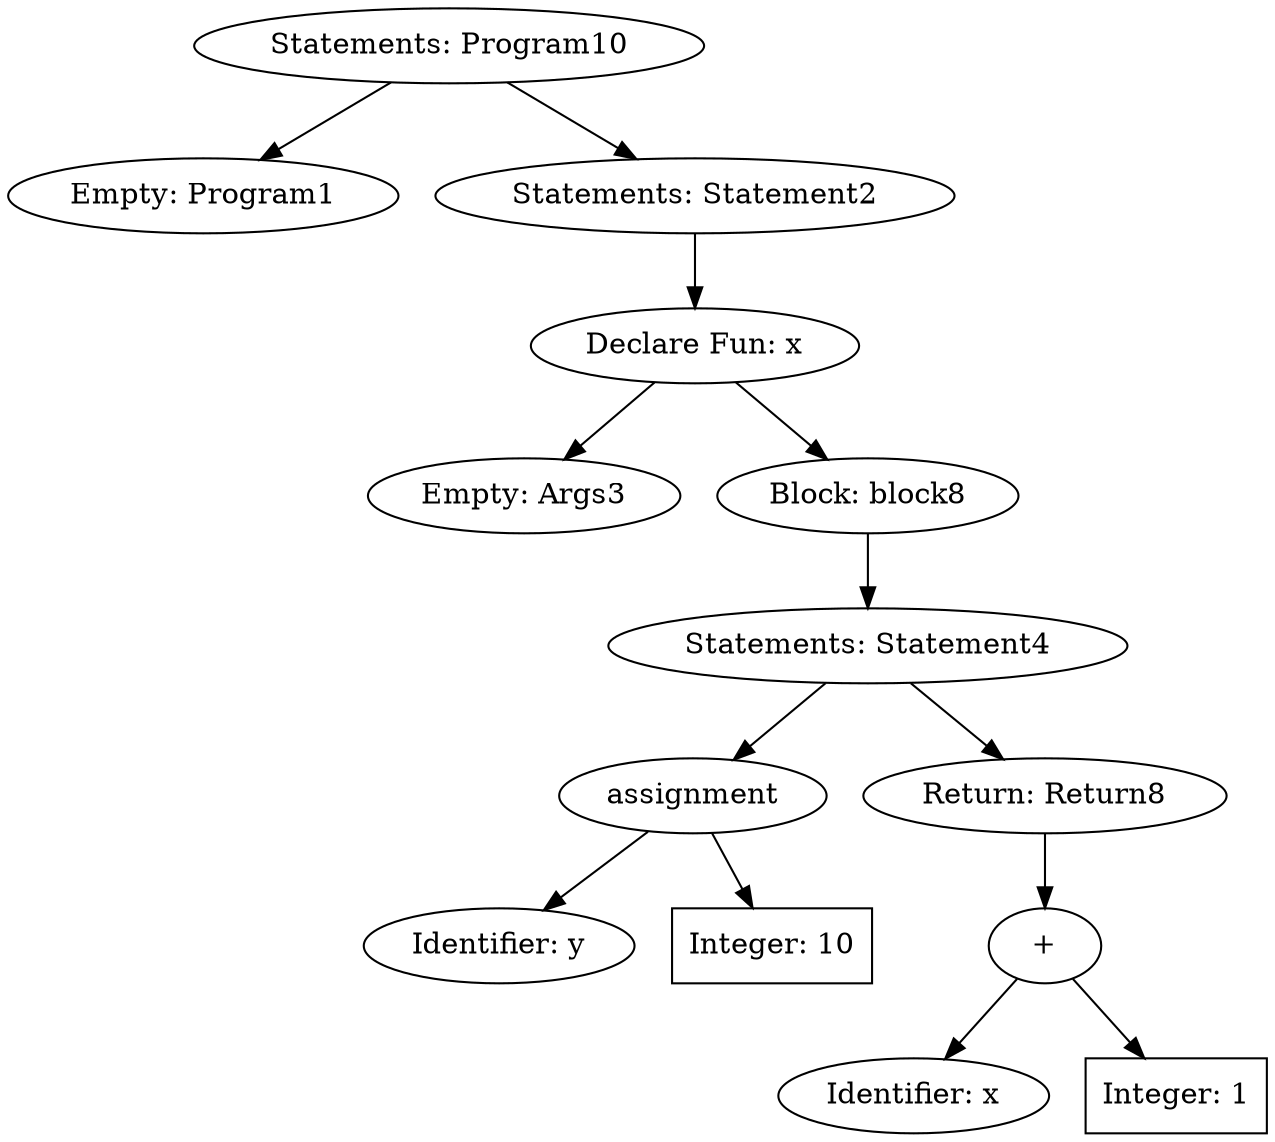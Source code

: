 digraph G {
	Program10 [label="Statements: Program10"]
	Program10 -> Program1;
	Program1 [label="Empty: Program1"]
	Program10 -> Statement2;
	Statement2 [label="Statements: Statement2"]
	Statement2 -> x;
	x [label="Declare Fun: x"]
	x -> Args3;
	Args3 [label="Empty: Args3"]
	x -> block8;
	block8 [label="Block: block8"]
	block8 -> Statement4;
	Statement4 [label="Statements: Statement4"]
	Statement4 -> assignment6;
	assignment6 [label="assignment"]
	assignment6 -> identifire5;
	identifire5 [label="Identifier: y"]
	assignment6 -> INTEGER2;
	INTEGER2 [shape=box,label="Integer: 10"]
	Statement4 -> Return8;
	Return8 [label="Return: Return8"]
	Return8 -> BinaryExpression_identifire7PLUSINTEGER4;
	BinaryExpression_identifire7PLUSINTEGER4 [label="+"]
	BinaryExpression_identifire7PLUSINTEGER4 -> identifire7;
	identifire7 [label="Identifier: x"]
	BinaryExpression_identifire7PLUSINTEGER4 -> INTEGER4;
	INTEGER4 [shape=box,label="Integer: 1"]
}
